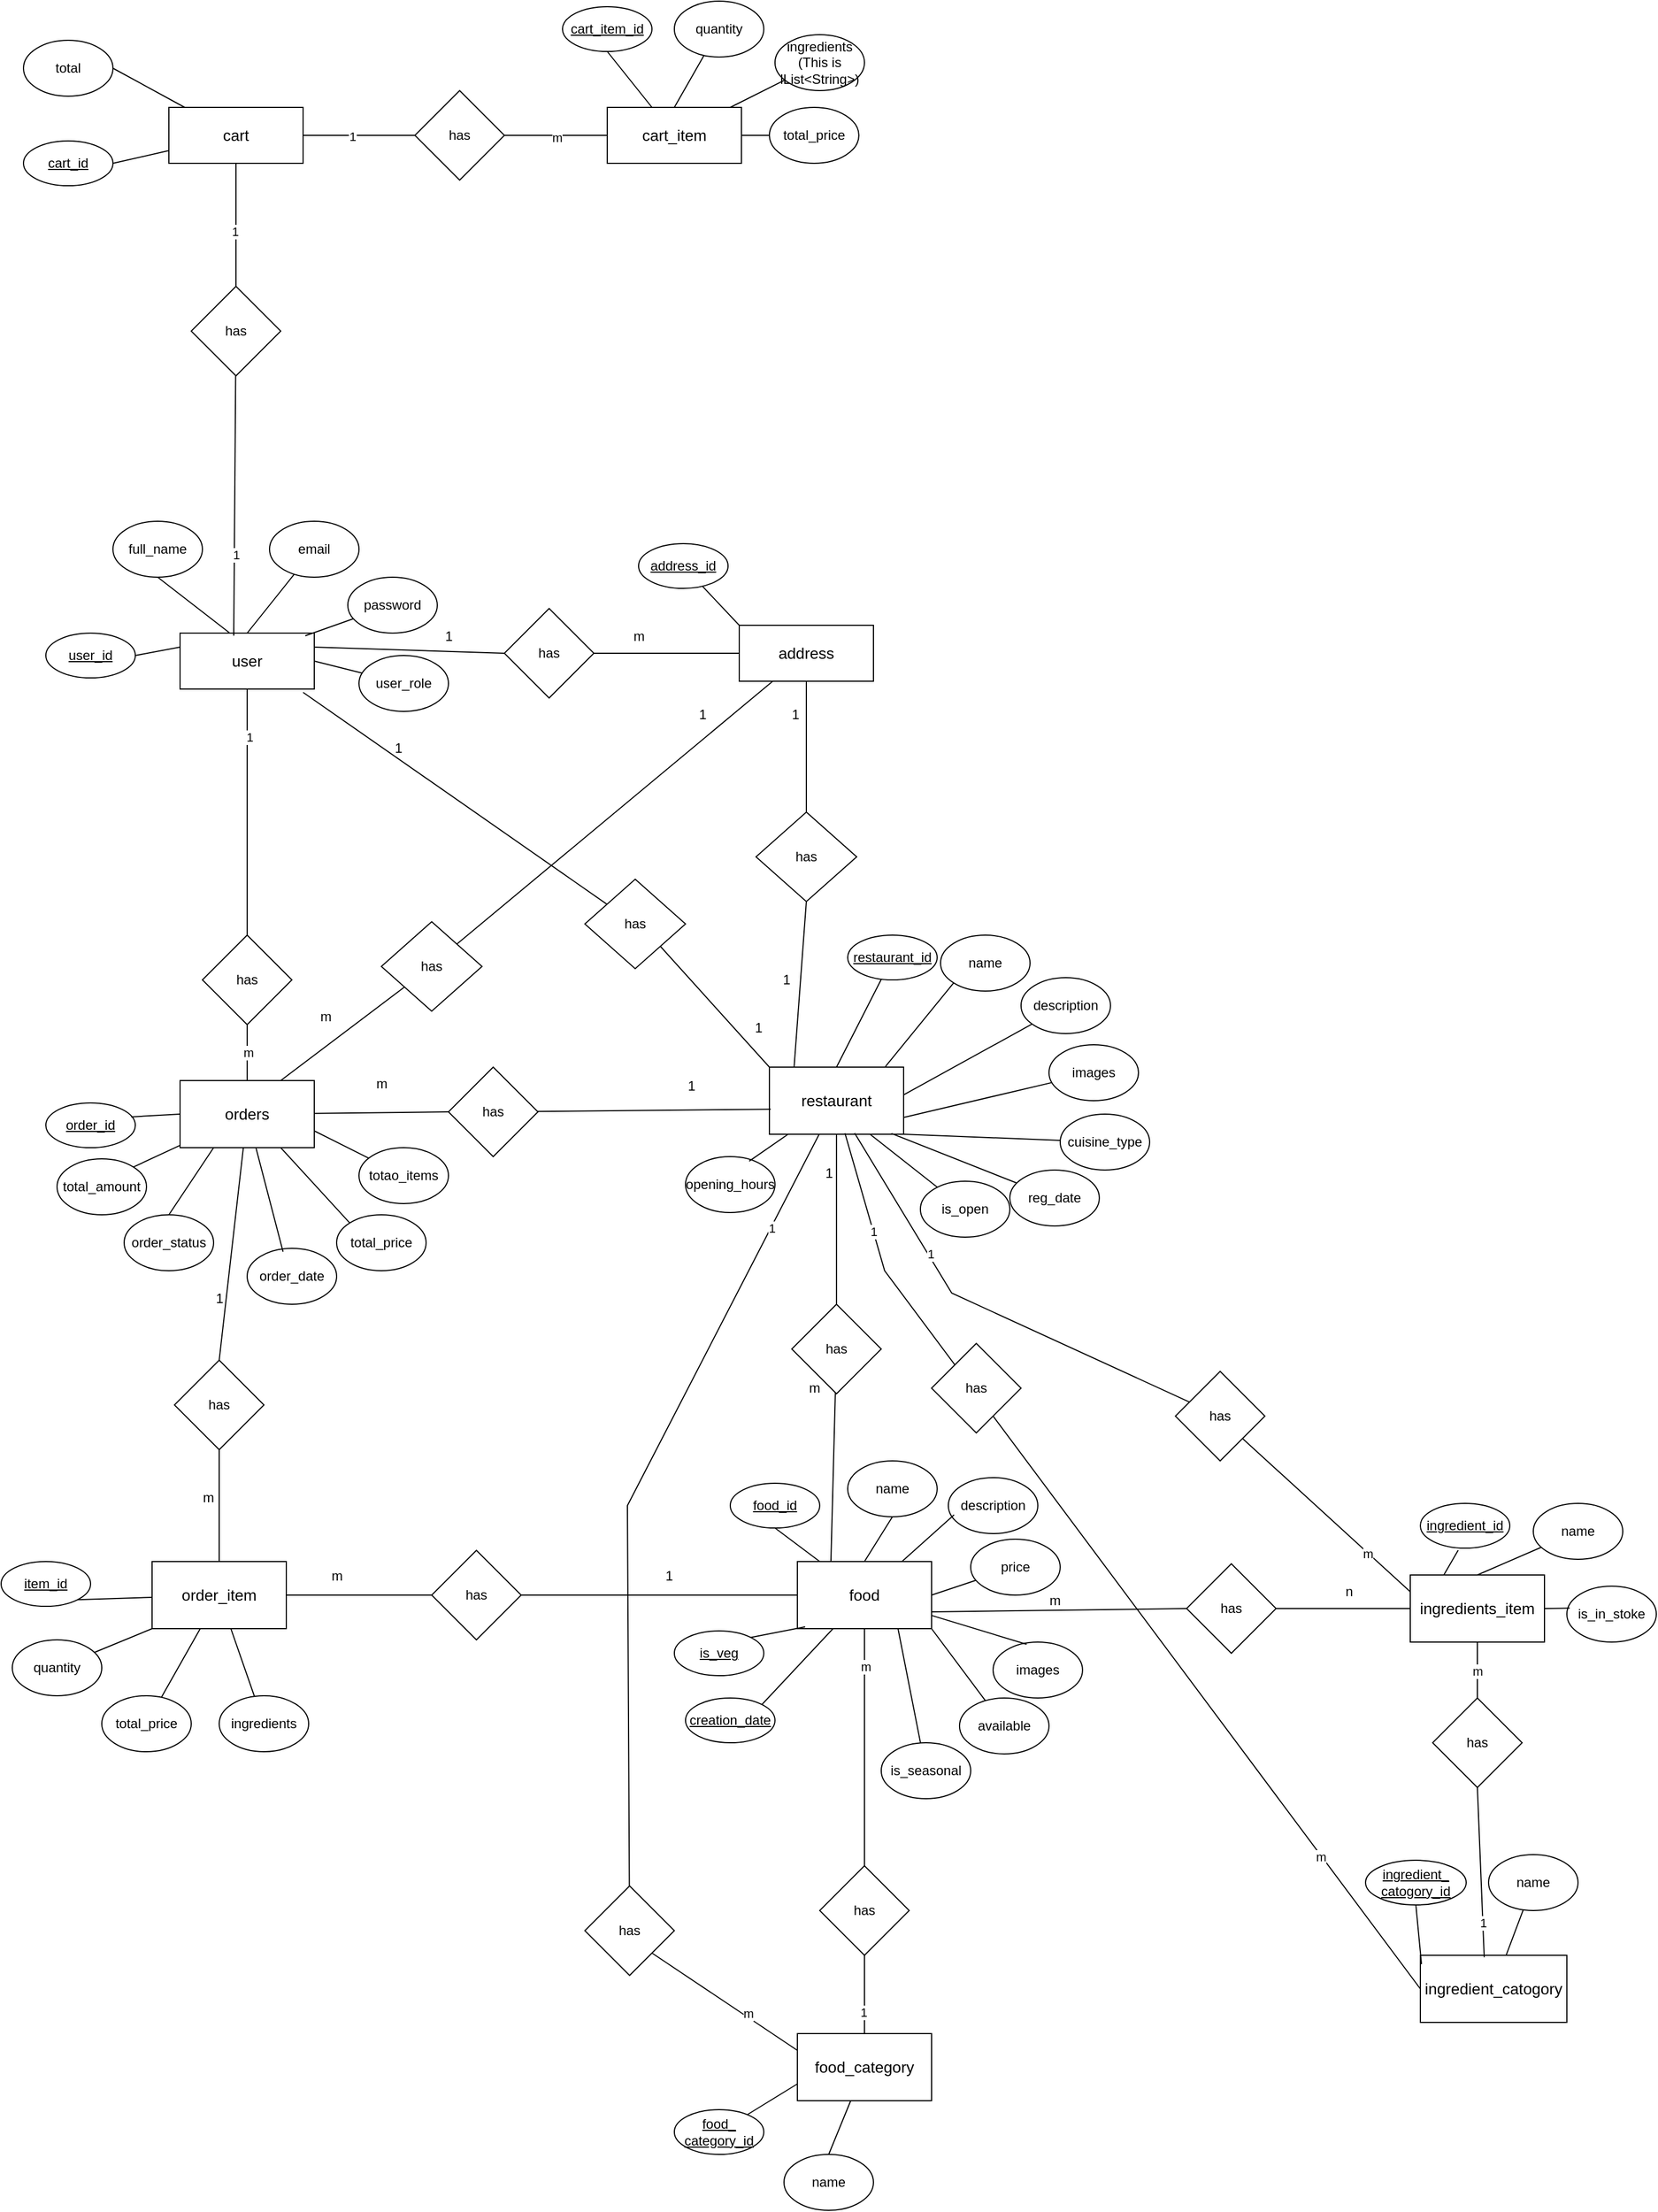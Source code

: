 <mxfile version="24.4.3" type="device">
  <diagram name="Page-1" id="J8ba8wYPYHJzL6NMGy9t">
    <mxGraphModel dx="1985" dy="1903" grid="1" gridSize="10" guides="1" tooltips="1" connect="1" arrows="1" fold="1" page="1" pageScale="1" pageWidth="850" pageHeight="1100" math="0" shadow="0">
      <root>
        <mxCell id="0" />
        <mxCell id="1" parent="0" />
        <mxCell id="eclzZpHX3D_ZlUmgVR5c-1" value="&lt;font style=&quot;font-size: 14px;&quot;&gt;user&lt;/font&gt;" style="rounded=0;whiteSpace=wrap;html=1;" parent="1" vertex="1">
          <mxGeometry x="210" y="150" width="120" height="50" as="geometry" />
        </mxCell>
        <mxCell id="bU3k72d1yjcAS0w8u8sW-1" value="&lt;u&gt;user_id&lt;/u&gt;" style="ellipse;whiteSpace=wrap;html=1;" parent="1" vertex="1">
          <mxGeometry x="90" y="150" width="80" height="40" as="geometry" />
        </mxCell>
        <mxCell id="bU3k72d1yjcAS0w8u8sW-6" value="full_name" style="ellipse;whiteSpace=wrap;html=1;" parent="1" vertex="1">
          <mxGeometry x="150" y="50" width="80" height="50" as="geometry" />
        </mxCell>
        <mxCell id="bU3k72d1yjcAS0w8u8sW-7" value="email" style="ellipse;whiteSpace=wrap;html=1;" parent="1" vertex="1">
          <mxGeometry x="290" y="50" width="80" height="50" as="geometry" />
        </mxCell>
        <mxCell id="bU3k72d1yjcAS0w8u8sW-8" value="password" style="ellipse;whiteSpace=wrap;html=1;" parent="1" vertex="1">
          <mxGeometry x="360" y="100" width="80" height="50" as="geometry" />
        </mxCell>
        <mxCell id="bU3k72d1yjcAS0w8u8sW-9" value="user_role" style="ellipse;whiteSpace=wrap;html=1;" parent="1" vertex="1">
          <mxGeometry x="370" y="170" width="80" height="50" as="geometry" />
        </mxCell>
        <mxCell id="bU3k72d1yjcAS0w8u8sW-12" value="" style="endArrow=none;html=1;rounded=0;exitX=1;exitY=0.5;exitDx=0;exitDy=0;entryX=0;entryY=0.25;entryDx=0;entryDy=0;" parent="1" source="bU3k72d1yjcAS0w8u8sW-1" target="eclzZpHX3D_ZlUmgVR5c-1" edge="1">
          <mxGeometry width="50" height="50" relative="1" as="geometry">
            <mxPoint x="480" y="80" as="sourcePoint" />
            <mxPoint x="530" y="30" as="targetPoint" />
          </mxGeometry>
        </mxCell>
        <mxCell id="bU3k72d1yjcAS0w8u8sW-13" value="" style="endArrow=none;html=1;rounded=0;exitX=0.5;exitY=1;exitDx=0;exitDy=0;entryX=0.367;entryY=-0.007;entryDx=0;entryDy=0;entryPerimeter=0;" parent="1" source="bU3k72d1yjcAS0w8u8sW-6" target="eclzZpHX3D_ZlUmgVR5c-1" edge="1">
          <mxGeometry width="50" height="50" relative="1" as="geometry">
            <mxPoint x="150" y="105" as="sourcePoint" />
            <mxPoint x="220" y="175" as="targetPoint" />
          </mxGeometry>
        </mxCell>
        <mxCell id="bU3k72d1yjcAS0w8u8sW-14" value="" style="endArrow=none;html=1;rounded=0;entryX=0.5;entryY=0;entryDx=0;entryDy=0;" parent="1" source="bU3k72d1yjcAS0w8u8sW-7" target="eclzZpHX3D_ZlUmgVR5c-1" edge="1">
          <mxGeometry width="50" height="50" relative="1" as="geometry">
            <mxPoint x="250" y="110" as="sourcePoint" />
            <mxPoint x="264" y="160" as="targetPoint" />
          </mxGeometry>
        </mxCell>
        <mxCell id="bU3k72d1yjcAS0w8u8sW-15" value="" style="endArrow=none;html=1;rounded=0;entryX=0.933;entryY=0.047;entryDx=0;entryDy=0;entryPerimeter=0;" parent="1" source="bU3k72d1yjcAS0w8u8sW-8" target="eclzZpHX3D_ZlUmgVR5c-1" edge="1">
          <mxGeometry width="50" height="50" relative="1" as="geometry">
            <mxPoint x="322" y="107" as="sourcePoint" />
            <mxPoint x="280" y="160" as="targetPoint" />
          </mxGeometry>
        </mxCell>
        <mxCell id="bU3k72d1yjcAS0w8u8sW-16" value="" style="endArrow=none;html=1;rounded=0;entryX=1;entryY=0.5;entryDx=0;entryDy=0;" parent="1" source="bU3k72d1yjcAS0w8u8sW-9" target="eclzZpHX3D_ZlUmgVR5c-1" edge="1">
          <mxGeometry width="50" height="50" relative="1" as="geometry">
            <mxPoint x="375" y="147" as="sourcePoint" />
            <mxPoint x="332" y="163" as="targetPoint" />
          </mxGeometry>
        </mxCell>
        <mxCell id="bU3k72d1yjcAS0w8u8sW-17" value="has" style="rhombus;whiteSpace=wrap;html=1;" parent="1" vertex="1">
          <mxGeometry x="230" y="420" width="80" height="80" as="geometry" />
        </mxCell>
        <mxCell id="bU3k72d1yjcAS0w8u8sW-18" value="&lt;span style=&quot;font-size: 14px;&quot;&gt;orders&lt;/span&gt;" style="rounded=0;whiteSpace=wrap;html=1;" parent="1" vertex="1">
          <mxGeometry x="210" y="550" width="120" height="60" as="geometry" />
        </mxCell>
        <mxCell id="bU3k72d1yjcAS0w8u8sW-20" value="" style="endArrow=none;html=1;rounded=0;entryX=0.5;entryY=1;entryDx=0;entryDy=0;exitX=0.5;exitY=0;exitDx=0;exitDy=0;" parent="1" source="bU3k72d1yjcAS0w8u8sW-17" target="eclzZpHX3D_ZlUmgVR5c-1" edge="1">
          <mxGeometry width="50" height="50" relative="1" as="geometry">
            <mxPoint x="403" y="196" as="sourcePoint" />
            <mxPoint x="360" y="185" as="targetPoint" />
          </mxGeometry>
        </mxCell>
        <mxCell id="qDY_l-8YsKE6hI5HPrRT-1" value="1" style="edgeLabel;html=1;align=center;verticalAlign=middle;resizable=0;points=[];" parent="bU3k72d1yjcAS0w8u8sW-20" vertex="1" connectable="0">
          <mxGeometry x="0.614" y="-2" relative="1" as="geometry">
            <mxPoint as="offset" />
          </mxGeometry>
        </mxCell>
        <mxCell id="bU3k72d1yjcAS0w8u8sW-21" value="" style="endArrow=none;html=1;rounded=0;entryX=0.5;entryY=0;entryDx=0;entryDy=0;" parent="1" target="bU3k72d1yjcAS0w8u8sW-18" edge="1">
          <mxGeometry width="50" height="50" relative="1" as="geometry">
            <mxPoint x="270" y="500" as="sourcePoint" />
            <mxPoint x="280" y="370" as="targetPoint" />
          </mxGeometry>
        </mxCell>
        <mxCell id="qDY_l-8YsKE6hI5HPrRT-2" value="m" style="edgeLabel;html=1;align=center;verticalAlign=middle;resizable=0;points=[];" parent="bU3k72d1yjcAS0w8u8sW-21" vertex="1" connectable="0">
          <mxGeometry x="-0.022" y="1" relative="1" as="geometry">
            <mxPoint as="offset" />
          </mxGeometry>
        </mxCell>
        <mxCell id="bU3k72d1yjcAS0w8u8sW-24" value="&lt;u&gt;order_id&lt;/u&gt;" style="ellipse;whiteSpace=wrap;html=1;" parent="1" vertex="1">
          <mxGeometry x="90" y="570" width="80" height="40" as="geometry" />
        </mxCell>
        <mxCell id="bU3k72d1yjcAS0w8u8sW-25" value="total_amount" style="ellipse;whiteSpace=wrap;html=1;" parent="1" vertex="1">
          <mxGeometry x="100" y="620" width="80" height="50" as="geometry" />
        </mxCell>
        <mxCell id="bU3k72d1yjcAS0w8u8sW-26" value="order_status" style="ellipse;whiteSpace=wrap;html=1;" parent="1" vertex="1">
          <mxGeometry x="160" y="670" width="80" height="50" as="geometry" />
        </mxCell>
        <mxCell id="bU3k72d1yjcAS0w8u8sW-27" value="order_date" style="ellipse;whiteSpace=wrap;html=1;" parent="1" vertex="1">
          <mxGeometry x="270" y="700" width="80" height="50" as="geometry" />
        </mxCell>
        <mxCell id="bU3k72d1yjcAS0w8u8sW-28" value="totao_items" style="ellipse;whiteSpace=wrap;html=1;" parent="1" vertex="1">
          <mxGeometry x="370" y="610" width="80" height="50" as="geometry" />
        </mxCell>
        <mxCell id="bU3k72d1yjcAS0w8u8sW-29" value="total_price" style="ellipse;whiteSpace=wrap;html=1;" parent="1" vertex="1">
          <mxGeometry x="350" y="670" width="80" height="50" as="geometry" />
        </mxCell>
        <mxCell id="bU3k72d1yjcAS0w8u8sW-30" value="" style="endArrow=none;html=1;rounded=0;exitX=0.954;exitY=0.311;exitDx=0;exitDy=0;entryX=0;entryY=0.5;entryDx=0;entryDy=0;exitPerimeter=0;" parent="1" source="bU3k72d1yjcAS0w8u8sW-24" target="bU3k72d1yjcAS0w8u8sW-18" edge="1">
          <mxGeometry width="50" height="50" relative="1" as="geometry">
            <mxPoint x="150" y="265" as="sourcePoint" />
            <mxPoint x="220" y="333" as="targetPoint" />
          </mxGeometry>
        </mxCell>
        <mxCell id="bU3k72d1yjcAS0w8u8sW-31" value="" style="endArrow=none;html=1;rounded=0;exitX=1;exitY=0;exitDx=0;exitDy=0;" parent="1" source="bU3k72d1yjcAS0w8u8sW-25" target="bU3k72d1yjcAS0w8u8sW-18" edge="1">
          <mxGeometry width="50" height="50" relative="1" as="geometry">
            <mxPoint x="176" y="592" as="sourcePoint" />
            <mxPoint x="220" y="590" as="targetPoint" />
          </mxGeometry>
        </mxCell>
        <mxCell id="bU3k72d1yjcAS0w8u8sW-32" value="" style="endArrow=none;html=1;rounded=0;exitX=0.5;exitY=0;exitDx=0;exitDy=0;entryX=0.25;entryY=1;entryDx=0;entryDy=0;" parent="1" source="bU3k72d1yjcAS0w8u8sW-26" target="bU3k72d1yjcAS0w8u8sW-18" edge="1">
          <mxGeometry width="50" height="50" relative="1" as="geometry">
            <mxPoint x="179" y="638" as="sourcePoint" />
            <mxPoint x="220" y="618" as="targetPoint" />
          </mxGeometry>
        </mxCell>
        <mxCell id="bU3k72d1yjcAS0w8u8sW-33" value="" style="endArrow=none;html=1;rounded=0;exitX=0.401;exitY=0.06;exitDx=0;exitDy=0;exitPerimeter=0;" parent="1" source="bU3k72d1yjcAS0w8u8sW-27" target="bU3k72d1yjcAS0w8u8sW-18" edge="1">
          <mxGeometry width="50" height="50" relative="1" as="geometry">
            <mxPoint x="210" y="680" as="sourcePoint" />
            <mxPoint x="250" y="620" as="targetPoint" />
          </mxGeometry>
        </mxCell>
        <mxCell id="bU3k72d1yjcAS0w8u8sW-34" value="" style="endArrow=none;html=1;rounded=0;exitX=0;exitY=0;exitDx=0;exitDy=0;entryX=0.75;entryY=1;entryDx=0;entryDy=0;" parent="1" source="bU3k72d1yjcAS0w8u8sW-29" target="bU3k72d1yjcAS0w8u8sW-18" edge="1">
          <mxGeometry width="50" height="50" relative="1" as="geometry">
            <mxPoint x="282" y="708" as="sourcePoint" />
            <mxPoint x="281" y="620" as="targetPoint" />
          </mxGeometry>
        </mxCell>
        <mxCell id="bU3k72d1yjcAS0w8u8sW-35" value="" style="endArrow=none;html=1;rounded=0;entryX=1;entryY=0.75;entryDx=0;entryDy=0;" parent="1" source="bU3k72d1yjcAS0w8u8sW-28" target="bU3k72d1yjcAS0w8u8sW-18" edge="1">
          <mxGeometry width="50" height="50" relative="1" as="geometry">
            <mxPoint x="351" y="713" as="sourcePoint" />
            <mxPoint x="310" y="620" as="targetPoint" />
          </mxGeometry>
        </mxCell>
        <mxCell id="bU3k72d1yjcAS0w8u8sW-36" value="&lt;span style=&quot;font-size: 14px;&quot;&gt;address&lt;/span&gt;" style="rounded=0;whiteSpace=wrap;html=1;" parent="1" vertex="1">
          <mxGeometry x="710" y="143" width="120" height="50" as="geometry" />
        </mxCell>
        <mxCell id="bU3k72d1yjcAS0w8u8sW-37" value="&lt;u&gt;address_id&lt;/u&gt;" style="ellipse;whiteSpace=wrap;html=1;" parent="1" vertex="1">
          <mxGeometry x="620" y="70" width="80" height="40" as="geometry" />
        </mxCell>
        <mxCell id="bU3k72d1yjcAS0w8u8sW-38" value="has" style="rhombus;whiteSpace=wrap;html=1;" parent="1" vertex="1">
          <mxGeometry x="500" y="128" width="80" height="80" as="geometry" />
        </mxCell>
        <mxCell id="bU3k72d1yjcAS0w8u8sW-39" value="" style="endArrow=none;html=1;rounded=0;entryX=1;entryY=0.25;entryDx=0;entryDy=0;exitX=0;exitY=0.5;exitDx=0;exitDy=0;" parent="1" source="bU3k72d1yjcAS0w8u8sW-38" target="eclzZpHX3D_ZlUmgVR5c-1" edge="1">
          <mxGeometry width="50" height="50" relative="1" as="geometry">
            <mxPoint x="403" y="196" as="sourcePoint" />
            <mxPoint x="360" y="185" as="targetPoint" />
          </mxGeometry>
        </mxCell>
        <mxCell id="bU3k72d1yjcAS0w8u8sW-40" value="" style="endArrow=none;html=1;rounded=0;entryX=0;entryY=0.5;entryDx=0;entryDy=0;exitX=1;exitY=0.5;exitDx=0;exitDy=0;" parent="1" source="bU3k72d1yjcAS0w8u8sW-38" target="bU3k72d1yjcAS0w8u8sW-36" edge="1">
          <mxGeometry width="50" height="50" relative="1" as="geometry">
            <mxPoint x="510" y="178" as="sourcePoint" />
            <mxPoint x="360" y="173" as="targetPoint" />
          </mxGeometry>
        </mxCell>
        <mxCell id="bU3k72d1yjcAS0w8u8sW-41" value="1" style="text;html=1;align=center;verticalAlign=middle;resizable=0;points=[];autosize=1;strokeColor=none;fillColor=none;" parent="1" vertex="1">
          <mxGeometry x="435" y="138" width="30" height="30" as="geometry" />
        </mxCell>
        <mxCell id="bU3k72d1yjcAS0w8u8sW-42" value="m" style="text;html=1;align=center;verticalAlign=middle;resizable=0;points=[];autosize=1;strokeColor=none;fillColor=none;" parent="1" vertex="1">
          <mxGeometry x="605" y="138" width="30" height="30" as="geometry" />
        </mxCell>
        <mxCell id="bU3k72d1yjcAS0w8u8sW-43" value="&lt;span style=&quot;font-size: 14px;&quot;&gt;restaurant&lt;/span&gt;" style="rounded=0;whiteSpace=wrap;html=1;" parent="1" vertex="1">
          <mxGeometry x="736.96" y="538" width="120" height="60" as="geometry" />
        </mxCell>
        <mxCell id="bU3k72d1yjcAS0w8u8sW-44" value="has" style="rhombus;whiteSpace=wrap;html=1;" parent="1" vertex="1">
          <mxGeometry x="450" y="538" width="80" height="80" as="geometry" />
        </mxCell>
        <mxCell id="bU3k72d1yjcAS0w8u8sW-45" value="" style="endArrow=none;html=1;rounded=0;exitX=0.01;exitY=0.627;exitDx=0;exitDy=0;exitPerimeter=0;" parent="1" source="bU3k72d1yjcAS0w8u8sW-43" target="bU3k72d1yjcAS0w8u8sW-44" edge="1">
          <mxGeometry width="50" height="50" relative="1" as="geometry">
            <mxPoint x="409" y="494" as="sourcePoint" />
            <mxPoint x="360" y="445" as="targetPoint" />
          </mxGeometry>
        </mxCell>
        <mxCell id="bU3k72d1yjcAS0w8u8sW-46" value="" style="endArrow=none;html=1;rounded=0;exitX=0;exitY=0.5;exitDx=0;exitDy=0;" parent="1" source="bU3k72d1yjcAS0w8u8sW-44" target="bU3k72d1yjcAS0w8u8sW-18" edge="1">
          <mxGeometry width="50" height="50" relative="1" as="geometry">
            <mxPoint x="611" y="596" as="sourcePoint" />
            <mxPoint x="537" y="591" as="targetPoint" />
          </mxGeometry>
        </mxCell>
        <mxCell id="bU3k72d1yjcAS0w8u8sW-47" value="1" style="text;html=1;align=center;verticalAlign=middle;resizable=0;points=[];autosize=1;strokeColor=none;fillColor=none;" parent="1" vertex="1">
          <mxGeometry x="775" y="618" width="30" height="30" as="geometry" />
        </mxCell>
        <mxCell id="bU3k72d1yjcAS0w8u8sW-48" value="m" style="text;html=1;align=center;verticalAlign=middle;resizable=0;points=[];autosize=1;strokeColor=none;fillColor=none;" parent="1" vertex="1">
          <mxGeometry x="375" y="538" width="30" height="30" as="geometry" />
        </mxCell>
        <mxCell id="bU3k72d1yjcAS0w8u8sW-49" value="" style="endArrow=none;html=1;rounded=0;entryX=0;entryY=0;entryDx=0;entryDy=0;" parent="1" source="bU3k72d1yjcAS0w8u8sW-37" target="bU3k72d1yjcAS0w8u8sW-36" edge="1">
          <mxGeometry width="50" height="50" relative="1" as="geometry">
            <mxPoint x="342" y="107" as="sourcePoint" />
            <mxPoint x="690" y="140" as="targetPoint" />
          </mxGeometry>
        </mxCell>
        <mxCell id="bU3k72d1yjcAS0w8u8sW-50" value="has" style="rhombus;whiteSpace=wrap;html=1;" parent="1" vertex="1">
          <mxGeometry x="390" y="408" width="90" height="80" as="geometry" />
        </mxCell>
        <mxCell id="bU3k72d1yjcAS0w8u8sW-51" value="" style="endArrow=none;html=1;rounded=0;exitX=1;exitY=0;exitDx=0;exitDy=0;" parent="1" source="bU3k72d1yjcAS0w8u8sW-50" target="bU3k72d1yjcAS0w8u8sW-36" edge="1">
          <mxGeometry width="50" height="50" relative="1" as="geometry">
            <mxPoint x="590" y="178" as="sourcePoint" />
            <mxPoint x="650" y="178" as="targetPoint" />
          </mxGeometry>
        </mxCell>
        <mxCell id="bU3k72d1yjcAS0w8u8sW-52" value="" style="endArrow=none;html=1;rounded=0;exitX=0.75;exitY=0;exitDx=0;exitDy=0;" parent="1" source="bU3k72d1yjcAS0w8u8sW-18" target="bU3k72d1yjcAS0w8u8sW-50" edge="1">
          <mxGeometry width="50" height="50" relative="1" as="geometry">
            <mxPoint x="475" y="490" as="sourcePoint" />
            <mxPoint x="655" y="363" as="targetPoint" />
          </mxGeometry>
        </mxCell>
        <mxCell id="bU3k72d1yjcAS0w8u8sW-53" value="1" style="text;html=1;align=center;verticalAlign=middle;resizable=0;points=[];autosize=1;strokeColor=none;fillColor=none;" parent="1" vertex="1">
          <mxGeometry x="661.96" y="208" width="30" height="30" as="geometry" />
        </mxCell>
        <mxCell id="bU3k72d1yjcAS0w8u8sW-54" value="m" style="text;html=1;align=center;verticalAlign=middle;resizable=0;points=[];autosize=1;strokeColor=none;fillColor=none;" parent="1" vertex="1">
          <mxGeometry x="325" y="478" width="30" height="30" as="geometry" />
        </mxCell>
        <mxCell id="bU3k72d1yjcAS0w8u8sW-55" value="&lt;span style=&quot;font-size: 14px;&quot;&gt;order_item&lt;/span&gt;" style="rounded=0;whiteSpace=wrap;html=1;" parent="1" vertex="1">
          <mxGeometry x="185" y="980" width="120" height="60" as="geometry" />
        </mxCell>
        <mxCell id="bU3k72d1yjcAS0w8u8sW-59" value="1" style="text;html=1;align=center;verticalAlign=middle;resizable=0;points=[];autosize=1;strokeColor=none;fillColor=none;" parent="1" vertex="1">
          <mxGeometry x="230" y="730" width="30" height="30" as="geometry" />
        </mxCell>
        <mxCell id="bU3k72d1yjcAS0w8u8sW-60" value="has" style="rhombus;whiteSpace=wrap;html=1;" parent="1" vertex="1">
          <mxGeometry x="205" y="800" width="80" height="80" as="geometry" />
        </mxCell>
        <mxCell id="bU3k72d1yjcAS0w8u8sW-61" value="" style="endArrow=none;html=1;rounded=0;exitX=0.5;exitY=0;exitDx=0;exitDy=0;" parent="1" source="bU3k72d1yjcAS0w8u8sW-60" target="bU3k72d1yjcAS0w8u8sW-18" edge="1">
          <mxGeometry width="50" height="50" relative="1" as="geometry">
            <mxPoint x="312" y="713" as="sourcePoint" />
            <mxPoint x="288" y="620" as="targetPoint" />
          </mxGeometry>
        </mxCell>
        <mxCell id="bU3k72d1yjcAS0w8u8sW-64" value="m" style="text;html=1;align=center;verticalAlign=middle;resizable=0;points=[];autosize=1;strokeColor=none;fillColor=none;" parent="1" vertex="1">
          <mxGeometry x="220" y="908" width="30" height="30" as="geometry" />
        </mxCell>
        <mxCell id="bU3k72d1yjcAS0w8u8sW-65" value="&lt;u&gt;item_id&lt;/u&gt;" style="ellipse;whiteSpace=wrap;html=1;" parent="1" vertex="1">
          <mxGeometry x="50" y="980" width="80" height="40" as="geometry" />
        </mxCell>
        <mxCell id="bU3k72d1yjcAS0w8u8sW-66" value="" style="endArrow=none;html=1;rounded=0;entryX=0.5;entryY=0;entryDx=0;entryDy=0;" parent="1" source="bU3k72d1yjcAS0w8u8sW-60" target="bU3k72d1yjcAS0w8u8sW-55" edge="1">
          <mxGeometry width="50" height="50" relative="1" as="geometry">
            <mxPoint x="255" y="810" as="sourcePoint" />
            <mxPoint x="277" y="620" as="targetPoint" />
          </mxGeometry>
        </mxCell>
        <mxCell id="bU3k72d1yjcAS0w8u8sW-67" value="&lt;span style=&quot;font-size: 14px;&quot;&gt;food&lt;/span&gt;" style="rounded=0;whiteSpace=wrap;html=1;" parent="1" vertex="1">
          <mxGeometry x="761.96" y="980" width="120" height="60" as="geometry" />
        </mxCell>
        <mxCell id="bU3k72d1yjcAS0w8u8sW-68" value="has" style="rhombus;whiteSpace=wrap;html=1;" parent="1" vertex="1">
          <mxGeometry x="435" y="970" width="80" height="80" as="geometry" />
        </mxCell>
        <mxCell id="bU3k72d1yjcAS0w8u8sW-69" value="" style="endArrow=none;html=1;rounded=0;exitX=0;exitY=0.5;exitDx=0;exitDy=0;" parent="1" source="bU3k72d1yjcAS0w8u8sW-68" target="bU3k72d1yjcAS0w8u8sW-55" edge="1">
          <mxGeometry width="50" height="50" relative="1" as="geometry">
            <mxPoint x="255" y="890" as="sourcePoint" />
            <mxPoint x="255" y="990" as="targetPoint" />
          </mxGeometry>
        </mxCell>
        <mxCell id="bU3k72d1yjcAS0w8u8sW-70" value="" style="endArrow=none;html=1;rounded=0;entryX=1;entryY=0.5;entryDx=0;entryDy=0;" parent="1" source="bU3k72d1yjcAS0w8u8sW-67" target="bU3k72d1yjcAS0w8u8sW-68" edge="1">
          <mxGeometry width="50" height="50" relative="1" as="geometry">
            <mxPoint x="591.96" y="1182" as="sourcePoint" />
            <mxPoint x="570" y="1220" as="targetPoint" />
          </mxGeometry>
        </mxCell>
        <mxCell id="bU3k72d1yjcAS0w8u8sW-71" value="m" style="text;html=1;align=center;verticalAlign=middle;resizable=0;points=[];autosize=1;strokeColor=none;fillColor=none;" parent="1" vertex="1">
          <mxGeometry x="335" y="978" width="30" height="30" as="geometry" />
        </mxCell>
        <mxCell id="bU3k72d1yjcAS0w8u8sW-72" value="1" style="text;html=1;align=center;verticalAlign=middle;resizable=0;points=[];autosize=1;strokeColor=none;fillColor=none;" parent="1" vertex="1">
          <mxGeometry x="631.96" y="978" width="30" height="30" as="geometry" />
        </mxCell>
        <mxCell id="bU3k72d1yjcAS0w8u8sW-73" value="quantity" style="ellipse;whiteSpace=wrap;html=1;" parent="1" vertex="1">
          <mxGeometry x="60" y="1050" width="80" height="50" as="geometry" />
        </mxCell>
        <mxCell id="bU3k72d1yjcAS0w8u8sW-75" value="total_price" style="ellipse;whiteSpace=wrap;html=1;" parent="1" vertex="1">
          <mxGeometry x="140" y="1100" width="80" height="50" as="geometry" />
        </mxCell>
        <mxCell id="bU3k72d1yjcAS0w8u8sW-76" value="ingredients" style="ellipse;whiteSpace=wrap;html=1;" parent="1" vertex="1">
          <mxGeometry x="245" y="1100" width="80" height="50" as="geometry" />
        </mxCell>
        <mxCell id="bU3k72d1yjcAS0w8u8sW-77" value="" style="endArrow=none;html=1;rounded=0;entryX=1;entryY=1;entryDx=0;entryDy=0;" parent="1" source="bU3k72d1yjcAS0w8u8sW-55" target="bU3k72d1yjcAS0w8u8sW-65" edge="1">
          <mxGeometry width="50" height="50" relative="1" as="geometry">
            <mxPoint x="255" y="890" as="sourcePoint" />
            <mxPoint x="255" y="990" as="targetPoint" />
          </mxGeometry>
        </mxCell>
        <mxCell id="bU3k72d1yjcAS0w8u8sW-78" value="" style="endArrow=none;html=1;rounded=0;exitX=0;exitY=1;exitDx=0;exitDy=0;" parent="1" source="bU3k72d1yjcAS0w8u8sW-55" target="bU3k72d1yjcAS0w8u8sW-73" edge="1">
          <mxGeometry width="50" height="50" relative="1" as="geometry">
            <mxPoint x="195" y="1022" as="sourcePoint" />
            <mxPoint x="128" y="1024" as="targetPoint" />
          </mxGeometry>
        </mxCell>
        <mxCell id="bU3k72d1yjcAS0w8u8sW-79" value="" style="endArrow=none;html=1;rounded=0;" parent="1" source="bU3k72d1yjcAS0w8u8sW-55" target="bU3k72d1yjcAS0w8u8sW-75" edge="1">
          <mxGeometry width="50" height="50" relative="1" as="geometry">
            <mxPoint x="220" y="970" as="sourcePoint" />
            <mxPoint x="143" y="1071" as="targetPoint" />
          </mxGeometry>
        </mxCell>
        <mxCell id="bU3k72d1yjcAS0w8u8sW-80" value="" style="endArrow=none;html=1;rounded=0;" parent="1" source="bU3k72d1yjcAS0w8u8sW-55" target="bU3k72d1yjcAS0w8u8sW-76" edge="1">
          <mxGeometry width="50" height="50" relative="1" as="geometry">
            <mxPoint x="238" y="1050" as="sourcePoint" />
            <mxPoint x="203" y="1111" as="targetPoint" />
          </mxGeometry>
        </mxCell>
        <mxCell id="bU3k72d1yjcAS0w8u8sW-81" value="&lt;u&gt;food_id&lt;/u&gt;" style="ellipse;whiteSpace=wrap;html=1;" parent="1" vertex="1">
          <mxGeometry x="701.96" y="910" width="80" height="40" as="geometry" />
        </mxCell>
        <mxCell id="bU3k72d1yjcAS0w8u8sW-82" value="name" style="ellipse;whiteSpace=wrap;html=1;" parent="1" vertex="1">
          <mxGeometry x="806.96" y="890" width="80" height="50" as="geometry" />
        </mxCell>
        <mxCell id="bU3k72d1yjcAS0w8u8sW-83" value="description" style="ellipse;whiteSpace=wrap;html=1;" parent="1" vertex="1">
          <mxGeometry x="896.96" y="905" width="80" height="50" as="geometry" />
        </mxCell>
        <mxCell id="bU3k72d1yjcAS0w8u8sW-84" value="price" style="ellipse;whiteSpace=wrap;html=1;" parent="1" vertex="1">
          <mxGeometry x="916.96" y="960" width="80" height="50" as="geometry" />
        </mxCell>
        <mxCell id="bU3k72d1yjcAS0w8u8sW-85" value="&lt;span style=&quot;font-size: 14px;&quot;&gt;food_category&lt;/span&gt;" style="rounded=0;whiteSpace=wrap;html=1;" parent="1" vertex="1">
          <mxGeometry x="761.96" y="1402" width="120" height="60" as="geometry" />
        </mxCell>
        <mxCell id="bU3k72d1yjcAS0w8u8sW-86" value="has" style="rhombus;whiteSpace=wrap;html=1;" parent="1" vertex="1">
          <mxGeometry x="781.96" y="1252" width="80" height="80" as="geometry" />
        </mxCell>
        <mxCell id="bU3k72d1yjcAS0w8u8sW-87" value="" style="endArrow=none;html=1;rounded=0;exitX=0.5;exitY=1;exitDx=0;exitDy=0;" parent="1" source="bU3k72d1yjcAS0w8u8sW-67" target="bU3k72d1yjcAS0w8u8sW-86" edge="1">
          <mxGeometry width="50" height="50" relative="1" as="geometry">
            <mxPoint x="771.96" y="1021" as="sourcePoint" />
            <mxPoint x="671.96" y="1022" as="targetPoint" />
          </mxGeometry>
        </mxCell>
        <mxCell id="bU3k72d1yjcAS0w8u8sW-179" value="m" style="edgeLabel;html=1;align=center;verticalAlign=middle;resizable=0;points=[];" parent="bU3k72d1yjcAS0w8u8sW-87" vertex="1" connectable="0">
          <mxGeometry x="-0.678" y="1" relative="1" as="geometry">
            <mxPoint as="offset" />
          </mxGeometry>
        </mxCell>
        <mxCell id="bU3k72d1yjcAS0w8u8sW-88" value="" style="endArrow=none;html=1;rounded=0;exitX=0.5;exitY=0;exitDx=0;exitDy=0;entryX=0.5;entryY=1;entryDx=0;entryDy=0;" parent="1" source="bU3k72d1yjcAS0w8u8sW-85" target="bU3k72d1yjcAS0w8u8sW-86" edge="1">
          <mxGeometry width="50" height="50" relative="1" as="geometry">
            <mxPoint x="826.96" y="1200" as="sourcePoint" />
            <mxPoint x="829.96" y="1264" as="targetPoint" />
          </mxGeometry>
        </mxCell>
        <mxCell id="bU3k72d1yjcAS0w8u8sW-178" value="1" style="edgeLabel;html=1;align=center;verticalAlign=middle;resizable=0;points=[];" parent="bU3k72d1yjcAS0w8u8sW-88" vertex="1" connectable="0">
          <mxGeometry x="-0.453" y="1" relative="1" as="geometry">
            <mxPoint as="offset" />
          </mxGeometry>
        </mxCell>
        <mxCell id="bU3k72d1yjcAS0w8u8sW-92" value="" style="endArrow=none;html=1;rounded=0;exitX=0.5;exitY=1;exitDx=0;exitDy=0;" parent="1" source="bU3k72d1yjcAS0w8u8sW-81" target="bU3k72d1yjcAS0w8u8sW-67" edge="1">
          <mxGeometry width="50" height="50" relative="1" as="geometry">
            <mxPoint x="411.96" y="1052" as="sourcePoint" />
            <mxPoint x="432.96" y="1113" as="targetPoint" />
          </mxGeometry>
        </mxCell>
        <mxCell id="bU3k72d1yjcAS0w8u8sW-93" value="" style="endArrow=none;html=1;rounded=0;exitX=0.5;exitY=1;exitDx=0;exitDy=0;entryX=0.5;entryY=0;entryDx=0;entryDy=0;" parent="1" source="bU3k72d1yjcAS0w8u8sW-82" target="bU3k72d1yjcAS0w8u8sW-67" edge="1">
          <mxGeometry width="50" height="50" relative="1" as="geometry">
            <mxPoint x="751.96" y="960" as="sourcePoint" />
            <mxPoint x="791.96" y="990" as="targetPoint" />
          </mxGeometry>
        </mxCell>
        <mxCell id="bU3k72d1yjcAS0w8u8sW-94" value="" style="endArrow=none;html=1;rounded=0;exitX=0.064;exitY=0.666;exitDx=0;exitDy=0;exitPerimeter=0;" parent="1" source="bU3k72d1yjcAS0w8u8sW-83" target="bU3k72d1yjcAS0w8u8sW-67" edge="1">
          <mxGeometry width="50" height="50" relative="1" as="geometry">
            <mxPoint x="856.96" y="950" as="sourcePoint" />
            <mxPoint x="831.96" y="990" as="targetPoint" />
          </mxGeometry>
        </mxCell>
        <mxCell id="bU3k72d1yjcAS0w8u8sW-95" value="" style="endArrow=none;html=1;rounded=0;entryX=1;entryY=0.5;entryDx=0;entryDy=0;" parent="1" source="bU3k72d1yjcAS0w8u8sW-84" target="bU3k72d1yjcAS0w8u8sW-67" edge="1">
          <mxGeometry width="50" height="50" relative="1" as="geometry">
            <mxPoint x="921.96" y="965" as="sourcePoint" />
            <mxPoint x="880.96" y="990" as="targetPoint" />
          </mxGeometry>
        </mxCell>
        <mxCell id="bU3k72d1yjcAS0w8u8sW-96" value="&lt;u&gt;food_&lt;/u&gt;&lt;div&gt;&lt;u&gt;category_id&lt;/u&gt;&lt;/div&gt;" style="ellipse;whiteSpace=wrap;html=1;" parent="1" vertex="1">
          <mxGeometry x="651.96" y="1470" width="80" height="40" as="geometry" />
        </mxCell>
        <mxCell id="bU3k72d1yjcAS0w8u8sW-97" value="images" style="ellipse;whiteSpace=wrap;html=1;" parent="1" vertex="1">
          <mxGeometry x="936.96" y="1052" width="80" height="50" as="geometry" />
        </mxCell>
        <mxCell id="bU3k72d1yjcAS0w8u8sW-98" value="" style="endArrow=none;html=1;rounded=0;exitX=0.375;exitY=0.04;exitDx=0;exitDy=0;exitPerimeter=0;" parent="1" source="bU3k72d1yjcAS0w8u8sW-97" target="bU3k72d1yjcAS0w8u8sW-67" edge="1">
          <mxGeometry width="50" height="50" relative="1" as="geometry">
            <mxPoint x="926.96" y="1021" as="sourcePoint" />
            <mxPoint x="891.96" y="1020" as="targetPoint" />
          </mxGeometry>
        </mxCell>
        <mxCell id="bU3k72d1yjcAS0w8u8sW-99" value="available" style="ellipse;whiteSpace=wrap;html=1;" parent="1" vertex="1">
          <mxGeometry x="906.96" y="1102" width="80" height="50" as="geometry" />
        </mxCell>
        <mxCell id="bU3k72d1yjcAS0w8u8sW-100" value="" style="endArrow=none;html=1;rounded=0;entryX=1;entryY=1;entryDx=0;entryDy=0;" parent="1" source="bU3k72d1yjcAS0w8u8sW-99" target="bU3k72d1yjcAS0w8u8sW-67" edge="1">
          <mxGeometry width="50" height="50" relative="1" as="geometry">
            <mxPoint x="936.96" y="1092" as="sourcePoint" />
            <mxPoint x="875.96" y="1050" as="targetPoint" />
          </mxGeometry>
        </mxCell>
        <mxCell id="bU3k72d1yjcAS0w8u8sW-101" value="has" style="rhombus;whiteSpace=wrap;html=1;" parent="1" vertex="1">
          <mxGeometry x="756.96" y="750" width="80" height="80" as="geometry" />
        </mxCell>
        <mxCell id="bU3k72d1yjcAS0w8u8sW-102" value="" style="endArrow=none;html=1;rounded=0;entryX=0.5;entryY=0;entryDx=0;entryDy=0;" parent="1" source="bU3k72d1yjcAS0w8u8sW-43" target="bU3k72d1yjcAS0w8u8sW-101" edge="1">
          <mxGeometry width="50" height="50" relative="1" as="geometry">
            <mxPoint x="631" y="426" as="sourcePoint" />
            <mxPoint x="559" y="427" as="targetPoint" />
          </mxGeometry>
        </mxCell>
        <mxCell id="bU3k72d1yjcAS0w8u8sW-103" value="" style="endArrow=none;html=1;rounded=0;exitX=0.25;exitY=0;exitDx=0;exitDy=0;" parent="1" source="bU3k72d1yjcAS0w8u8sW-67" target="bU3k72d1yjcAS0w8u8sW-101" edge="1">
          <mxGeometry width="50" height="50" relative="1" as="geometry">
            <mxPoint x="670" y="820" as="sourcePoint" />
            <mxPoint x="690" y="560" as="targetPoint" />
          </mxGeometry>
        </mxCell>
        <mxCell id="bU3k72d1yjcAS0w8u8sW-104" value="1" style="text;html=1;align=center;verticalAlign=middle;resizable=0;points=[];autosize=1;strokeColor=none;fillColor=none;" parent="1" vertex="1">
          <mxGeometry x="651.96" y="540" width="30" height="30" as="geometry" />
        </mxCell>
        <mxCell id="bU3k72d1yjcAS0w8u8sW-105" value="m" style="text;html=1;align=center;verticalAlign=middle;resizable=0;points=[];autosize=1;strokeColor=none;fillColor=none;" parent="1" vertex="1">
          <mxGeometry x="761.96" y="810" width="30" height="30" as="geometry" />
        </mxCell>
        <mxCell id="bU3k72d1yjcAS0w8u8sW-106" value="&lt;u&gt;is_veg&lt;/u&gt;" style="ellipse;whiteSpace=wrap;html=1;" parent="1" vertex="1">
          <mxGeometry x="651.96" y="1042" width="80" height="40" as="geometry" />
        </mxCell>
        <mxCell id="bU3k72d1yjcAS0w8u8sW-107" value="" style="endArrow=none;html=1;rounded=0;exitX=1;exitY=0;exitDx=0;exitDy=0;entryX=0.058;entryY=0.973;entryDx=0;entryDy=0;entryPerimeter=0;" parent="1" source="bU3k72d1yjcAS0w8u8sW-106" target="bU3k72d1yjcAS0w8u8sW-67" edge="1">
          <mxGeometry width="50" height="50" relative="1" as="geometry">
            <mxPoint x="751.96" y="960" as="sourcePoint" />
            <mxPoint x="791.96" y="990" as="targetPoint" />
          </mxGeometry>
        </mxCell>
        <mxCell id="bU3k72d1yjcAS0w8u8sW-108" value="is_seasonal" style="ellipse;whiteSpace=wrap;html=1;" parent="1" vertex="1">
          <mxGeometry x="836.96" y="1142" width="80" height="50" as="geometry" />
        </mxCell>
        <mxCell id="bU3k72d1yjcAS0w8u8sW-109" value="" style="endArrow=none;html=1;rounded=0;entryX=0.75;entryY=1;entryDx=0;entryDy=0;" parent="1" source="bU3k72d1yjcAS0w8u8sW-108" target="bU3k72d1yjcAS0w8u8sW-67" edge="1">
          <mxGeometry width="50" height="50" relative="1" as="geometry">
            <mxPoint x="936.96" y="1110" as="sourcePoint" />
            <mxPoint x="831.96" y="1050" as="targetPoint" />
          </mxGeometry>
        </mxCell>
        <mxCell id="bU3k72d1yjcAS0w8u8sW-111" value="&lt;span style=&quot;font-size: 14px;&quot;&gt;ingredients_item&lt;/span&gt;" style="rounded=0;whiteSpace=wrap;html=1;" parent="1" vertex="1">
          <mxGeometry x="1310" y="992" width="120" height="60" as="geometry" />
        </mxCell>
        <mxCell id="bU3k72d1yjcAS0w8u8sW-112" value="has" style="rhombus;whiteSpace=wrap;html=1;" parent="1" vertex="1">
          <mxGeometry x="1110" y="982" width="80" height="80" as="geometry" />
        </mxCell>
        <mxCell id="bU3k72d1yjcAS0w8u8sW-113" value="" style="endArrow=none;html=1;rounded=0;exitX=0;exitY=0.5;exitDx=0;exitDy=0;entryX=1;entryY=0.75;entryDx=0;entryDy=0;" parent="1" source="bU3k72d1yjcAS0w8u8sW-112" target="bU3k72d1yjcAS0w8u8sW-67" edge="1">
          <mxGeometry width="50" height="50" relative="1" as="geometry">
            <mxPoint x="976.96" y="1064" as="sourcePoint" />
            <mxPoint x="891.96" y="1038" as="targetPoint" />
          </mxGeometry>
        </mxCell>
        <mxCell id="bU3k72d1yjcAS0w8u8sW-114" value="" style="endArrow=none;html=1;rounded=0;exitX=0;exitY=0.5;exitDx=0;exitDy=0;entryX=1;entryY=0.5;entryDx=0;entryDy=0;" parent="1" source="bU3k72d1yjcAS0w8u8sW-111" target="bU3k72d1yjcAS0w8u8sW-112" edge="1">
          <mxGeometry width="50" height="50" relative="1" as="geometry">
            <mxPoint x="1106.96" y="1020" as="sourcePoint" />
            <mxPoint x="891.96" y="1035" as="targetPoint" />
          </mxGeometry>
        </mxCell>
        <mxCell id="bU3k72d1yjcAS0w8u8sW-115" value="m" style="text;html=1;align=center;verticalAlign=middle;resizable=0;points=[];autosize=1;strokeColor=none;fillColor=none;" parent="1" vertex="1">
          <mxGeometry x="976.96" y="1000" width="30" height="30" as="geometry" />
        </mxCell>
        <mxCell id="bU3k72d1yjcAS0w8u8sW-116" value="n" style="text;html=1;align=center;verticalAlign=middle;resizable=0;points=[];autosize=1;strokeColor=none;fillColor=none;" parent="1" vertex="1">
          <mxGeometry x="1240" y="992" width="30" height="30" as="geometry" />
        </mxCell>
        <mxCell id="bU3k72d1yjcAS0w8u8sW-117" value="&lt;u&gt;creation_date&lt;/u&gt;" style="ellipse;whiteSpace=wrap;html=1;" parent="1" vertex="1">
          <mxGeometry x="661.96" y="1102" width="80" height="40" as="geometry" />
        </mxCell>
        <mxCell id="bU3k72d1yjcAS0w8u8sW-118" value="" style="endArrow=none;html=1;rounded=0;exitX=1;exitY=0;exitDx=0;exitDy=0;" parent="1" source="bU3k72d1yjcAS0w8u8sW-117" target="bU3k72d1yjcAS0w8u8sW-67" edge="1">
          <mxGeometry width="50" height="50" relative="1" as="geometry">
            <mxPoint x="729.96" y="1058" as="sourcePoint" />
            <mxPoint x="778.96" y="1048" as="targetPoint" />
          </mxGeometry>
        </mxCell>
        <mxCell id="bU3k72d1yjcAS0w8u8sW-119" value="&lt;u&gt;restaurant_id&lt;/u&gt;" style="ellipse;whiteSpace=wrap;html=1;" parent="1" vertex="1">
          <mxGeometry x="806.96" y="420" width="80" height="40" as="geometry" />
        </mxCell>
        <mxCell id="bU3k72d1yjcAS0w8u8sW-123" value="has" style="rhombus;whiteSpace=wrap;html=1;" parent="1" vertex="1">
          <mxGeometry x="571.96" y="370" width="90" height="80" as="geometry" />
        </mxCell>
        <mxCell id="bU3k72d1yjcAS0w8u8sW-124" value="" style="endArrow=none;html=1;rounded=0;entryX=0.917;entryY=1.06;entryDx=0;entryDy=0;entryPerimeter=0;" parent="1" source="bU3k72d1yjcAS0w8u8sW-123" target="eclzZpHX3D_ZlUmgVR5c-1" edge="1">
          <mxGeometry width="50" height="50" relative="1" as="geometry">
            <mxPoint x="468" y="438" as="sourcePoint" />
            <mxPoint x="750" y="203" as="targetPoint" />
          </mxGeometry>
        </mxCell>
        <mxCell id="bU3k72d1yjcAS0w8u8sW-125" value="" style="endArrow=none;html=1;rounded=0;entryX=1;entryY=1;entryDx=0;entryDy=0;exitX=0;exitY=0;exitDx=0;exitDy=0;" parent="1" source="bU3k72d1yjcAS0w8u8sW-43" target="bU3k72d1yjcAS0w8u8sW-123" edge="1">
          <mxGeometry width="50" height="50" relative="1" as="geometry">
            <mxPoint x="602" y="402" as="sourcePoint" />
            <mxPoint x="330" y="213" as="targetPoint" />
          </mxGeometry>
        </mxCell>
        <mxCell id="bU3k72d1yjcAS0w8u8sW-126" value="1" style="text;html=1;align=center;verticalAlign=middle;resizable=0;points=[];autosize=1;strokeColor=none;fillColor=none;" parent="1" vertex="1">
          <mxGeometry x="390" y="238" width="30" height="30" as="geometry" />
        </mxCell>
        <mxCell id="bU3k72d1yjcAS0w8u8sW-127" value="1" style="text;html=1;align=center;verticalAlign=middle;resizable=0;points=[];autosize=1;strokeColor=none;fillColor=none;" parent="1" vertex="1">
          <mxGeometry x="711.96" y="488" width="30" height="30" as="geometry" />
        </mxCell>
        <mxCell id="bU3k72d1yjcAS0w8u8sW-128" value="name" style="ellipse;whiteSpace=wrap;html=1;" parent="1" vertex="1">
          <mxGeometry x="890" y="420" width="80" height="50" as="geometry" />
        </mxCell>
        <mxCell id="bU3k72d1yjcAS0w8u8sW-129" value="description" style="ellipse;whiteSpace=wrap;html=1;" parent="1" vertex="1">
          <mxGeometry x="961.96" y="458" width="80" height="50" as="geometry" />
        </mxCell>
        <mxCell id="bU3k72d1yjcAS0w8u8sW-130" value="cuisine_type" style="ellipse;whiteSpace=wrap;html=1;" parent="1" vertex="1">
          <mxGeometry x="996.96" y="580" width="80" height="50" as="geometry" />
        </mxCell>
        <mxCell id="bU3k72d1yjcAS0w8u8sW-131" value="has" style="rhombus;whiteSpace=wrap;html=1;" parent="1" vertex="1">
          <mxGeometry x="725" y="310" width="90" height="80" as="geometry" />
        </mxCell>
        <mxCell id="bU3k72d1yjcAS0w8u8sW-132" value="" style="endArrow=none;html=1;rounded=0;entryX=0.5;entryY=0;entryDx=0;entryDy=0;exitX=0.5;exitY=1;exitDx=0;exitDy=0;" parent="1" source="bU3k72d1yjcAS0w8u8sW-36" target="bU3k72d1yjcAS0w8u8sW-131" edge="1">
          <mxGeometry width="50" height="50" relative="1" as="geometry">
            <mxPoint x="602" y="402" as="sourcePoint" />
            <mxPoint x="330" y="213" as="targetPoint" />
          </mxGeometry>
        </mxCell>
        <mxCell id="bU3k72d1yjcAS0w8u8sW-133" value="" style="endArrow=none;html=1;rounded=0;entryX=0.5;entryY=1;entryDx=0;entryDy=0;exitX=0.184;exitY=0;exitDx=0;exitDy=0;exitPerimeter=0;" parent="1" source="bU3k72d1yjcAS0w8u8sW-43" target="bU3k72d1yjcAS0w8u8sW-131" edge="1">
          <mxGeometry width="50" height="50" relative="1" as="geometry">
            <mxPoint x="780" y="203" as="sourcePoint" />
            <mxPoint x="780" y="320" as="targetPoint" />
          </mxGeometry>
        </mxCell>
        <mxCell id="bU3k72d1yjcAS0w8u8sW-134" value="1" style="text;html=1;align=center;verticalAlign=middle;resizable=0;points=[];autosize=1;strokeColor=none;fillColor=none;" parent="1" vertex="1">
          <mxGeometry x="745" y="208" width="30" height="30" as="geometry" />
        </mxCell>
        <mxCell id="bU3k72d1yjcAS0w8u8sW-135" value="1" style="text;html=1;align=center;verticalAlign=middle;resizable=0;points=[];autosize=1;strokeColor=none;fillColor=none;" parent="1" vertex="1">
          <mxGeometry x="736.96" y="445" width="30" height="30" as="geometry" />
        </mxCell>
        <mxCell id="bU3k72d1yjcAS0w8u8sW-137" value="opening_hours" style="ellipse;whiteSpace=wrap;html=1;" parent="1" vertex="1">
          <mxGeometry x="661.96" y="618" width="80" height="50" as="geometry" />
        </mxCell>
        <mxCell id="bU3k72d1yjcAS0w8u8sW-138" value="images" style="ellipse;whiteSpace=wrap;html=1;" parent="1" vertex="1">
          <mxGeometry x="986.96" y="518" width="80" height="50" as="geometry" />
        </mxCell>
        <mxCell id="bU3k72d1yjcAS0w8u8sW-139" value="reg_date" style="ellipse;whiteSpace=wrap;html=1;" parent="1" vertex="1">
          <mxGeometry x="951.96" y="630" width="80" height="50" as="geometry" />
        </mxCell>
        <mxCell id="bU3k72d1yjcAS0w8u8sW-140" value="is_open" style="ellipse;whiteSpace=wrap;html=1;" parent="1" vertex="1">
          <mxGeometry x="871.96" y="640" width="80" height="50" as="geometry" />
        </mxCell>
        <mxCell id="bU3k72d1yjcAS0w8u8sW-141" value="" style="endArrow=none;html=1;rounded=0;exitX=0.5;exitY=0;exitDx=0;exitDy=0;" parent="1" source="bU3k72d1yjcAS0w8u8sW-43" target="bU3k72d1yjcAS0w8u8sW-119" edge="1">
          <mxGeometry width="50" height="50" relative="1" as="geometry">
            <mxPoint x="769" y="548" as="sourcePoint" />
            <mxPoint x="780" y="400" as="targetPoint" />
          </mxGeometry>
        </mxCell>
        <mxCell id="bU3k72d1yjcAS0w8u8sW-142" value="" style="endArrow=none;html=1;rounded=0;exitX=0.865;exitY=-0.009;exitDx=0;exitDy=0;entryX=0;entryY=1;entryDx=0;entryDy=0;exitPerimeter=0;" parent="1" source="bU3k72d1yjcAS0w8u8sW-43" target="bU3k72d1yjcAS0w8u8sW-128" edge="1">
          <mxGeometry width="50" height="50" relative="1" as="geometry">
            <mxPoint x="807" y="548" as="sourcePoint" />
            <mxPoint x="847" y="469" as="targetPoint" />
          </mxGeometry>
        </mxCell>
        <mxCell id="bU3k72d1yjcAS0w8u8sW-143" value="" style="endArrow=none;html=1;rounded=0;exitX=0.998;exitY=0.415;exitDx=0;exitDy=0;exitPerimeter=0;" parent="1" source="bU3k72d1yjcAS0w8u8sW-43" target="bU3k72d1yjcAS0w8u8sW-129" edge="1">
          <mxGeometry width="50" height="50" relative="1" as="geometry">
            <mxPoint x="850" y="560" as="sourcePoint" />
            <mxPoint x="941" y="480" as="targetPoint" />
          </mxGeometry>
        </mxCell>
        <mxCell id="bU3k72d1yjcAS0w8u8sW-144" value="" style="endArrow=none;html=1;rounded=0;exitX=1;exitY=0.75;exitDx=0;exitDy=0;" parent="1" source="bU3k72d1yjcAS0w8u8sW-43" target="bU3k72d1yjcAS0w8u8sW-138" edge="1">
          <mxGeometry width="50" height="50" relative="1" as="geometry">
            <mxPoint x="870" y="572" as="sourcePoint" />
            <mxPoint x="986" y="526" as="targetPoint" />
          </mxGeometry>
        </mxCell>
        <mxCell id="bU3k72d1yjcAS0w8u8sW-145" value="" style="endArrow=none;html=1;rounded=0;exitX=1;exitY=1;exitDx=0;exitDy=0;" parent="1" source="bU3k72d1yjcAS0w8u8sW-43" target="bU3k72d1yjcAS0w8u8sW-130" edge="1">
          <mxGeometry width="50" height="50" relative="1" as="geometry">
            <mxPoint x="867" y="593" as="sourcePoint" />
            <mxPoint x="988" y="579" as="targetPoint" />
          </mxGeometry>
        </mxCell>
        <mxCell id="bU3k72d1yjcAS0w8u8sW-146" value="" style="endArrow=none;html=1;rounded=0;exitX=0.909;exitY=0.988;exitDx=0;exitDy=0;exitPerimeter=0;" parent="1" source="bU3k72d1yjcAS0w8u8sW-43" target="bU3k72d1yjcAS0w8u8sW-139" edge="1">
          <mxGeometry width="50" height="50" relative="1" as="geometry">
            <mxPoint x="867" y="608" as="sourcePoint" />
            <mxPoint x="981" y="627" as="targetPoint" />
          </mxGeometry>
        </mxCell>
        <mxCell id="bU3k72d1yjcAS0w8u8sW-147" value="" style="endArrow=none;html=1;rounded=0;exitX=0.75;exitY=1;exitDx=0;exitDy=0;" parent="1" source="bU3k72d1yjcAS0w8u8sW-43" target="bU3k72d1yjcAS0w8u8sW-140" edge="1">
          <mxGeometry width="50" height="50" relative="1" as="geometry">
            <mxPoint x="856" y="607" as="sourcePoint" />
            <mxPoint x="932" y="666" as="targetPoint" />
          </mxGeometry>
        </mxCell>
        <mxCell id="bU3k72d1yjcAS0w8u8sW-148" value="&lt;u&gt;ingredient_id&lt;/u&gt;" style="ellipse;whiteSpace=wrap;html=1;" parent="1" vertex="1">
          <mxGeometry x="1319" y="928" width="80" height="40" as="geometry" />
        </mxCell>
        <mxCell id="bU3k72d1yjcAS0w8u8sW-149" value="name" style="ellipse;whiteSpace=wrap;html=1;" parent="1" vertex="1">
          <mxGeometry x="1420" y="928" width="80" height="50" as="geometry" />
        </mxCell>
        <mxCell id="bU3k72d1yjcAS0w8u8sW-150" value="&lt;span style=&quot;font-size: 14px;&quot;&gt;ingredient_catogory&lt;/span&gt;" style="rounded=0;whiteSpace=wrap;html=1;" parent="1" vertex="1">
          <mxGeometry x="1319" y="1332" width="131" height="60" as="geometry" />
        </mxCell>
        <mxCell id="bU3k72d1yjcAS0w8u8sW-151" value="&lt;u&gt;ingredient_&lt;/u&gt;&lt;div&gt;&lt;u&gt;catogory_id&lt;/u&gt;&lt;/div&gt;" style="ellipse;whiteSpace=wrap;html=1;" parent="1" vertex="1">
          <mxGeometry x="1270" y="1247" width="90" height="40" as="geometry" />
        </mxCell>
        <mxCell id="bU3k72d1yjcAS0w8u8sW-152" value="name" style="ellipse;whiteSpace=wrap;html=1;" parent="1" vertex="1">
          <mxGeometry x="1380" y="1242" width="80" height="50" as="geometry" />
        </mxCell>
        <mxCell id="bU3k72d1yjcAS0w8u8sW-153" value="" style="endArrow=none;html=1;rounded=0;entryX=0;entryY=0.5;entryDx=0;entryDy=0;exitX=0.563;exitY=0.985;exitDx=0;exitDy=0;exitPerimeter=0;" parent="1" source="bU3k72d1yjcAS0w8u8sW-43" target="bU3k72d1yjcAS0w8u8sW-150" edge="1">
          <mxGeometry width="50" height="50" relative="1" as="geometry">
            <mxPoint x="807" y="608" as="sourcePoint" />
            <mxPoint x="807" y="760" as="targetPoint" />
            <Array as="points">
              <mxPoint x="840" y="720" />
            </Array>
          </mxGeometry>
        </mxCell>
        <mxCell id="bU3k72d1yjcAS0w8u8sW-174" value="1" style="edgeLabel;html=1;align=center;verticalAlign=middle;resizable=0;points=[];" parent="bU3k72d1yjcAS0w8u8sW-153" vertex="1" connectable="0">
          <mxGeometry x="-0.803" relative="1" as="geometry">
            <mxPoint as="offset" />
          </mxGeometry>
        </mxCell>
        <mxCell id="bU3k72d1yjcAS0w8u8sW-175" value="m" style="edgeLabel;html=1;align=center;verticalAlign=middle;resizable=0;points=[];" parent="bU3k72d1yjcAS0w8u8sW-153" vertex="1" connectable="0">
          <mxGeometry x="0.68" y="-1" relative="1" as="geometry">
            <mxPoint as="offset" />
          </mxGeometry>
        </mxCell>
        <mxCell id="bU3k72d1yjcAS0w8u8sW-155" value="" style="endArrow=none;html=1;rounded=0;exitX=0.712;exitY=0.081;exitDx=0;exitDy=0;exitPerimeter=0;" parent="1" source="bU3k72d1yjcAS0w8u8sW-137" target="bU3k72d1yjcAS0w8u8sW-43" edge="1">
          <mxGeometry width="50" height="50" relative="1" as="geometry">
            <mxPoint x="837" y="608" as="sourcePoint" />
            <mxPoint x="872" y="660" as="targetPoint" />
          </mxGeometry>
        </mxCell>
        <mxCell id="bU3k72d1yjcAS0w8u8sW-158" value="has" style="rhombus;whiteSpace=wrap;html=1;" parent="1" vertex="1">
          <mxGeometry x="881.96" y="785" width="80" height="80" as="geometry" />
        </mxCell>
        <mxCell id="bU3k72d1yjcAS0w8u8sW-159" value="has" style="rhombus;whiteSpace=wrap;html=1;" parent="1" vertex="1">
          <mxGeometry x="1330" y="1102" width="80" height="80" as="geometry" />
        </mxCell>
        <mxCell id="bU3k72d1yjcAS0w8u8sW-160" value="" style="endArrow=none;html=1;rounded=0;exitX=0.5;exitY=1;exitDx=0;exitDy=0;entryX=0.5;entryY=0;entryDx=0;entryDy=0;" parent="1" source="bU3k72d1yjcAS0w8u8sW-111" target="bU3k72d1yjcAS0w8u8sW-159" edge="1">
          <mxGeometry width="50" height="50" relative="1" as="geometry">
            <mxPoint x="1320" y="1032" as="sourcePoint" />
            <mxPoint x="1200" y="1032" as="targetPoint" />
          </mxGeometry>
        </mxCell>
        <mxCell id="bU3k72d1yjcAS0w8u8sW-177" value="m" style="edgeLabel;html=1;align=center;verticalAlign=middle;resizable=0;points=[];" parent="bU3k72d1yjcAS0w8u8sW-160" vertex="1" connectable="0">
          <mxGeometry x="0.017" relative="1" as="geometry">
            <mxPoint as="offset" />
          </mxGeometry>
        </mxCell>
        <mxCell id="bU3k72d1yjcAS0w8u8sW-161" value="" style="endArrow=none;html=1;rounded=0;exitX=0.436;exitY=0.029;exitDx=0;exitDy=0;entryX=0.5;entryY=1;entryDx=0;entryDy=0;exitPerimeter=0;" parent="1" source="bU3k72d1yjcAS0w8u8sW-150" target="bU3k72d1yjcAS0w8u8sW-159" edge="1">
          <mxGeometry width="50" height="50" relative="1" as="geometry">
            <mxPoint x="1380" y="1062" as="sourcePoint" />
            <mxPoint x="1380" y="1112" as="targetPoint" />
          </mxGeometry>
        </mxCell>
        <mxCell id="bU3k72d1yjcAS0w8u8sW-176" value="1" style="edgeLabel;html=1;align=center;verticalAlign=middle;resizable=0;points=[];" parent="bU3k72d1yjcAS0w8u8sW-161" vertex="1" connectable="0">
          <mxGeometry x="-0.595" relative="1" as="geometry">
            <mxPoint as="offset" />
          </mxGeometry>
        </mxCell>
        <mxCell id="bU3k72d1yjcAS0w8u8sW-164" value="has" style="rhombus;whiteSpace=wrap;html=1;" parent="1" vertex="1">
          <mxGeometry x="1100" y="810" width="80" height="80" as="geometry" />
        </mxCell>
        <mxCell id="bU3k72d1yjcAS0w8u8sW-165" value="" style="endArrow=none;html=1;rounded=0;exitX=1;exitY=1;exitDx=0;exitDy=0;entryX=0;entryY=0.25;entryDx=0;entryDy=0;" parent="1" source="bU3k72d1yjcAS0w8u8sW-164" target="bU3k72d1yjcAS0w8u8sW-111" edge="1">
          <mxGeometry width="50" height="50" relative="1" as="geometry">
            <mxPoint x="1320" y="1032" as="sourcePoint" />
            <mxPoint x="1200" y="1032" as="targetPoint" />
          </mxGeometry>
        </mxCell>
        <mxCell id="bU3k72d1yjcAS0w8u8sW-171" value="m" style="edgeLabel;html=1;align=center;verticalAlign=middle;resizable=0;points=[];" parent="bU3k72d1yjcAS0w8u8sW-165" vertex="1" connectable="0">
          <mxGeometry x="0.496" relative="1" as="geometry">
            <mxPoint as="offset" />
          </mxGeometry>
        </mxCell>
        <mxCell id="bU3k72d1yjcAS0w8u8sW-166" value="" style="endArrow=none;html=1;rounded=0;exitX=0.635;exitY=0.983;exitDx=0;exitDy=0;exitPerimeter=0;" parent="1" source="bU3k72d1yjcAS0w8u8sW-43" target="bU3k72d1yjcAS0w8u8sW-164" edge="1">
          <mxGeometry width="50" height="50" relative="1" as="geometry">
            <mxPoint x="807" y="608" as="sourcePoint" />
            <mxPoint x="807" y="760" as="targetPoint" />
            <Array as="points">
              <mxPoint x="900" y="740" />
            </Array>
          </mxGeometry>
        </mxCell>
        <mxCell id="bU3k72d1yjcAS0w8u8sW-173" value="1" style="edgeLabel;html=1;align=center;verticalAlign=middle;resizable=0;points=[];" parent="bU3k72d1yjcAS0w8u8sW-166" vertex="1" connectable="0">
          <mxGeometry x="-0.364" y="2" relative="1" as="geometry">
            <mxPoint as="offset" />
          </mxGeometry>
        </mxCell>
        <mxCell id="bU3k72d1yjcAS0w8u8sW-180" value="is_in_stoke" style="ellipse;whiteSpace=wrap;html=1;" parent="1" vertex="1">
          <mxGeometry x="1450" y="1002" width="80" height="50" as="geometry" />
        </mxCell>
        <mxCell id="bU3k72d1yjcAS0w8u8sW-181" value="" style="endArrow=none;html=1;rounded=0;exitX=0.423;exitY=1.047;exitDx=0;exitDy=0;entryX=0.25;entryY=0;entryDx=0;entryDy=0;exitPerimeter=0;" parent="1" source="bU3k72d1yjcAS0w8u8sW-148" target="bU3k72d1yjcAS0w8u8sW-111" edge="1">
          <mxGeometry width="50" height="50" relative="1" as="geometry">
            <mxPoint x="1320" y="1032" as="sourcePoint" />
            <mxPoint x="1200" y="1032" as="targetPoint" />
          </mxGeometry>
        </mxCell>
        <mxCell id="bU3k72d1yjcAS0w8u8sW-182" value="" style="endArrow=none;html=1;rounded=0;entryX=0.5;entryY=0;entryDx=0;entryDy=0;" parent="1" source="bU3k72d1yjcAS0w8u8sW-149" target="bU3k72d1yjcAS0w8u8sW-111" edge="1">
          <mxGeometry width="50" height="50" relative="1" as="geometry">
            <mxPoint x="1363" y="980" as="sourcePoint" />
            <mxPoint x="1350" y="1002" as="targetPoint" />
          </mxGeometry>
        </mxCell>
        <mxCell id="bU3k72d1yjcAS0w8u8sW-183" value="" style="endArrow=none;html=1;rounded=0;entryX=1;entryY=0.5;entryDx=0;entryDy=0;exitX=0.032;exitY=0.392;exitDx=0;exitDy=0;exitPerimeter=0;" parent="1" source="bU3k72d1yjcAS0w8u8sW-180" target="bU3k72d1yjcAS0w8u8sW-111" edge="1">
          <mxGeometry width="50" height="50" relative="1" as="geometry">
            <mxPoint x="1437" y="977" as="sourcePoint" />
            <mxPoint x="1380" y="1002" as="targetPoint" />
          </mxGeometry>
        </mxCell>
        <mxCell id="bU3k72d1yjcAS0w8u8sW-184" value="" style="endArrow=none;html=1;rounded=0;entryX=0.008;entryY=0.133;entryDx=0;entryDy=0;exitX=0.5;exitY=1;exitDx=0;exitDy=0;entryPerimeter=0;" parent="1" source="bU3k72d1yjcAS0w8u8sW-151" target="bU3k72d1yjcAS0w8u8sW-150" edge="1">
          <mxGeometry width="50" height="50" relative="1" as="geometry">
            <mxPoint x="1437" y="977" as="sourcePoint" />
            <mxPoint x="1380" y="1002" as="targetPoint" />
          </mxGeometry>
        </mxCell>
        <mxCell id="bU3k72d1yjcAS0w8u8sW-185" value="" style="endArrow=none;html=1;rounded=0;" parent="1" source="bU3k72d1yjcAS0w8u8sW-152" target="bU3k72d1yjcAS0w8u8sW-150" edge="1">
          <mxGeometry width="50" height="50" relative="1" as="geometry">
            <mxPoint x="1325" y="1297" as="sourcePoint" />
            <mxPoint x="1330" y="1350" as="targetPoint" />
          </mxGeometry>
        </mxCell>
        <mxCell id="bU3k72d1yjcAS0w8u8sW-186" value="name" style="ellipse;whiteSpace=wrap;html=1;" parent="1" vertex="1">
          <mxGeometry x="750" y="1510" width="80" height="50" as="geometry" />
        </mxCell>
        <mxCell id="bU3k72d1yjcAS0w8u8sW-187" value="has" style="rhombus;whiteSpace=wrap;html=1;" parent="1" vertex="1">
          <mxGeometry x="571.96" y="1270" width="80" height="80" as="geometry" />
        </mxCell>
        <mxCell id="bU3k72d1yjcAS0w8u8sW-190" value="" style="endArrow=none;html=1;rounded=0;entryX=1;entryY=1;entryDx=0;entryDy=0;exitX=0;exitY=0.25;exitDx=0;exitDy=0;" parent="1" source="bU3k72d1yjcAS0w8u8sW-85" target="bU3k72d1yjcAS0w8u8sW-187" edge="1">
          <mxGeometry width="50" height="50" relative="1" as="geometry">
            <mxPoint x="882" y="1152" as="sourcePoint" />
            <mxPoint x="862" y="1050" as="targetPoint" />
          </mxGeometry>
        </mxCell>
        <mxCell id="bU3k72d1yjcAS0w8u8sW-195" value="m" style="edgeLabel;html=1;align=center;verticalAlign=middle;resizable=0;points=[];" parent="bU3k72d1yjcAS0w8u8sW-190" vertex="1" connectable="0">
          <mxGeometry x="-0.281" y="-4" relative="1" as="geometry">
            <mxPoint y="1" as="offset" />
          </mxGeometry>
        </mxCell>
        <mxCell id="bU3k72d1yjcAS0w8u8sW-191" value="" style="endArrow=none;html=1;rounded=0;" parent="1" source="bU3k72d1yjcAS0w8u8sW-43" target="bU3k72d1yjcAS0w8u8sW-187" edge="1">
          <mxGeometry width="50" height="50" relative="1" as="geometry">
            <mxPoint x="772" y="1427" as="sourcePoint" />
            <mxPoint x="642" y="1340" as="targetPoint" />
            <Array as="points">
              <mxPoint x="610" y="930" />
            </Array>
          </mxGeometry>
        </mxCell>
        <mxCell id="bU3k72d1yjcAS0w8u8sW-192" value="1" style="edgeLabel;html=1;align=center;verticalAlign=middle;resizable=0;points=[];" parent="bU3k72d1yjcAS0w8u8sW-191" vertex="1" connectable="0">
          <mxGeometry x="-0.737" y="1" relative="1" as="geometry">
            <mxPoint as="offset" />
          </mxGeometry>
        </mxCell>
        <mxCell id="bU3k72d1yjcAS0w8u8sW-196" value="" style="endArrow=none;html=1;rounded=0;exitX=0.5;exitY=0;exitDx=0;exitDy=0;" parent="1" source="bU3k72d1yjcAS0w8u8sW-186" target="bU3k72d1yjcAS0w8u8sW-85" edge="1">
          <mxGeometry width="50" height="50" relative="1" as="geometry">
            <mxPoint x="940" y="1114" as="sourcePoint" />
            <mxPoint x="892" y="1050" as="targetPoint" />
          </mxGeometry>
        </mxCell>
        <mxCell id="bU3k72d1yjcAS0w8u8sW-197" value="" style="endArrow=none;html=1;rounded=0;entryX=0;entryY=0.75;entryDx=0;entryDy=0;" parent="1" source="bU3k72d1yjcAS0w8u8sW-96" target="bU3k72d1yjcAS0w8u8sW-85" edge="1">
          <mxGeometry width="50" height="50" relative="1" as="geometry">
            <mxPoint x="792" y="1510" as="sourcePoint" />
            <mxPoint x="814" y="1472" as="targetPoint" />
          </mxGeometry>
        </mxCell>
        <mxCell id="bU3k72d1yjcAS0w8u8sW-198" value="&lt;span style=&quot;font-size: 14px;&quot;&gt;cart&lt;/span&gt;" style="rounded=0;whiteSpace=wrap;html=1;" parent="1" vertex="1">
          <mxGeometry x="200" y="-320" width="120" height="50" as="geometry" />
        </mxCell>
        <mxCell id="bU3k72d1yjcAS0w8u8sW-200" value="&lt;u&gt;cart_id&lt;/u&gt;" style="ellipse;whiteSpace=wrap;html=1;" parent="1" vertex="1">
          <mxGeometry x="70" y="-290" width="80" height="40" as="geometry" />
        </mxCell>
        <mxCell id="bU3k72d1yjcAS0w8u8sW-201" value="total" style="ellipse;whiteSpace=wrap;html=1;" parent="1" vertex="1">
          <mxGeometry x="70" y="-380" width="80" height="50" as="geometry" />
        </mxCell>
        <mxCell id="bU3k72d1yjcAS0w8u8sW-202" value="has" style="rhombus;whiteSpace=wrap;html=1;" parent="1" vertex="1">
          <mxGeometry x="220" y="-160" width="80" height="80" as="geometry" />
        </mxCell>
        <mxCell id="bU3k72d1yjcAS0w8u8sW-203" value="" style="endArrow=none;html=1;rounded=0;entryX=0.5;entryY=1;entryDx=0;entryDy=0;exitX=0.5;exitY=0;exitDx=0;exitDy=0;" parent="1" source="bU3k72d1yjcAS0w8u8sW-202" target="bU3k72d1yjcAS0w8u8sW-198" edge="1">
          <mxGeometry width="50" height="50" relative="1" as="geometry">
            <mxPoint x="590" y="178" as="sourcePoint" />
            <mxPoint x="720" y="178" as="targetPoint" />
          </mxGeometry>
        </mxCell>
        <mxCell id="bU3k72d1yjcAS0w8u8sW-205" value="1" style="edgeLabel;html=1;align=center;verticalAlign=middle;resizable=0;points=[];" parent="bU3k72d1yjcAS0w8u8sW-203" vertex="1" connectable="0">
          <mxGeometry x="-0.109" y="1" relative="1" as="geometry">
            <mxPoint as="offset" />
          </mxGeometry>
        </mxCell>
        <mxCell id="bU3k72d1yjcAS0w8u8sW-204" value="" style="endArrow=none;html=1;rounded=0;entryX=0.4;entryY=0.045;entryDx=0;entryDy=0;entryPerimeter=0;" parent="1" source="bU3k72d1yjcAS0w8u8sW-202" target="eclzZpHX3D_ZlUmgVR5c-1" edge="1">
          <mxGeometry width="50" height="50" relative="1" as="geometry">
            <mxPoint x="270" y="-150" as="sourcePoint" />
            <mxPoint x="270" y="-260" as="targetPoint" />
          </mxGeometry>
        </mxCell>
        <mxCell id="bU3k72d1yjcAS0w8u8sW-206" value="1" style="edgeLabel;html=1;align=center;verticalAlign=middle;resizable=0;points=[];" parent="bU3k72d1yjcAS0w8u8sW-204" vertex="1" connectable="0">
          <mxGeometry x="0.374" y="1" relative="1" as="geometry">
            <mxPoint as="offset" />
          </mxGeometry>
        </mxCell>
        <mxCell id="bU3k72d1yjcAS0w8u8sW-207" value="" style="endArrow=none;html=1;rounded=0;" parent="1" source="bU3k72d1yjcAS0w8u8sW-198" edge="1">
          <mxGeometry width="50" height="50" relative="1" as="geometry">
            <mxPoint x="200" y="110" as="sourcePoint" />
            <mxPoint x="150" y="-270" as="targetPoint" />
          </mxGeometry>
        </mxCell>
        <mxCell id="bU3k72d1yjcAS0w8u8sW-208" value="" style="endArrow=none;html=1;rounded=0;entryX=1;entryY=0.5;entryDx=0;entryDy=0;" parent="1" source="bU3k72d1yjcAS0w8u8sW-198" target="bU3k72d1yjcAS0w8u8sW-201" edge="1">
          <mxGeometry width="50" height="50" relative="1" as="geometry">
            <mxPoint x="210" y="-271" as="sourcePoint" />
            <mxPoint x="160" y="-260" as="targetPoint" />
          </mxGeometry>
        </mxCell>
        <mxCell id="bU3k72d1yjcAS0w8u8sW-209" value="&lt;span style=&quot;font-size: 14px;&quot;&gt;cart_item&lt;/span&gt;" style="rounded=0;whiteSpace=wrap;html=1;" parent="1" vertex="1">
          <mxGeometry x="591.96" y="-320" width="120" height="50" as="geometry" />
        </mxCell>
        <mxCell id="bU3k72d1yjcAS0w8u8sW-210" value="" style="endArrow=none;html=1;rounded=0;" parent="1" source="bU3k72d1yjcAS0w8u8sW-212" target="bU3k72d1yjcAS0w8u8sW-198" edge="1">
          <mxGeometry width="50" height="50" relative="1" as="geometry">
            <mxPoint x="224" y="-310" as="sourcePoint" />
            <mxPoint x="160" y="-345" as="targetPoint" />
          </mxGeometry>
        </mxCell>
        <mxCell id="bU3k72d1yjcAS0w8u8sW-214" value="1" style="edgeLabel;html=1;align=center;verticalAlign=middle;resizable=0;points=[];" parent="bU3k72d1yjcAS0w8u8sW-210" vertex="1" connectable="0">
          <mxGeometry x="0.147" y="1" relative="1" as="geometry">
            <mxPoint x="1" as="offset" />
          </mxGeometry>
        </mxCell>
        <mxCell id="bU3k72d1yjcAS0w8u8sW-213" value="" style="endArrow=none;html=1;rounded=0;" parent="1" source="bU3k72d1yjcAS0w8u8sW-209" target="bU3k72d1yjcAS0w8u8sW-212" edge="1">
          <mxGeometry width="50" height="50" relative="1" as="geometry">
            <mxPoint x="592" y="-295" as="sourcePoint" />
            <mxPoint x="320" y="-295" as="targetPoint" />
          </mxGeometry>
        </mxCell>
        <mxCell id="bU3k72d1yjcAS0w8u8sW-215" value="m" style="edgeLabel;html=1;align=center;verticalAlign=middle;resizable=0;points=[];" parent="bU3k72d1yjcAS0w8u8sW-213" vertex="1" connectable="0">
          <mxGeometry x="-0.019" y="2" relative="1" as="geometry">
            <mxPoint as="offset" />
          </mxGeometry>
        </mxCell>
        <mxCell id="bU3k72d1yjcAS0w8u8sW-212" value="has" style="rhombus;whiteSpace=wrap;html=1;" parent="1" vertex="1">
          <mxGeometry x="420" y="-335" width="80" height="80" as="geometry" />
        </mxCell>
        <mxCell id="bU3k72d1yjcAS0w8u8sW-216" value="&lt;u&gt;cart_item_id&lt;/u&gt;" style="ellipse;whiteSpace=wrap;html=1;" parent="1" vertex="1">
          <mxGeometry x="551.96" y="-410" width="80" height="40" as="geometry" />
        </mxCell>
        <mxCell id="bU3k72d1yjcAS0w8u8sW-217" value="" style="endArrow=none;html=1;rounded=0;entryX=0.5;entryY=1;entryDx=0;entryDy=0;" parent="1" source="bU3k72d1yjcAS0w8u8sW-209" target="bU3k72d1yjcAS0w8u8sW-216" edge="1">
          <mxGeometry width="50" height="50" relative="1" as="geometry">
            <mxPoint x="224" y="-310" as="sourcePoint" />
            <mxPoint x="160" y="-345" as="targetPoint" />
          </mxGeometry>
        </mxCell>
        <mxCell id="bU3k72d1yjcAS0w8u8sW-218" value="quantity" style="ellipse;whiteSpace=wrap;html=1;" parent="1" vertex="1">
          <mxGeometry x="651.96" y="-415" width="80" height="50" as="geometry" />
        </mxCell>
        <mxCell id="bU3k72d1yjcAS0w8u8sW-219" value="total_price" style="ellipse;whiteSpace=wrap;html=1;" parent="1" vertex="1">
          <mxGeometry x="736.96" y="-320" width="80" height="50" as="geometry" />
        </mxCell>
        <mxCell id="bU3k72d1yjcAS0w8u8sW-220" value="ingredients&lt;br&gt;(This is lList&amp;lt;String&amp;gt;)" style="ellipse;whiteSpace=wrap;html=1;" parent="1" vertex="1">
          <mxGeometry x="741.96" y="-385" width="80" height="50" as="geometry" />
        </mxCell>
        <mxCell id="bU3k72d1yjcAS0w8u8sW-221" value="" style="endArrow=none;html=1;rounded=0;exitX=0.5;exitY=0;exitDx=0;exitDy=0;" parent="1" source="bU3k72d1yjcAS0w8u8sW-209" target="bU3k72d1yjcAS0w8u8sW-218" edge="1">
          <mxGeometry width="50" height="50" relative="1" as="geometry">
            <mxPoint x="642" y="-310" as="sourcePoint" />
            <mxPoint x="680" y="-440" as="targetPoint" />
          </mxGeometry>
        </mxCell>
        <mxCell id="bU3k72d1yjcAS0w8u8sW-222" value="" style="endArrow=none;html=1;rounded=0;" parent="1" source="bU3k72d1yjcAS0w8u8sW-209" target="bU3k72d1yjcAS0w8u8sW-220" edge="1">
          <mxGeometry width="50" height="50" relative="1" as="geometry">
            <mxPoint x="662" y="-310" as="sourcePoint" />
            <mxPoint x="688" y="-356" as="targetPoint" />
          </mxGeometry>
        </mxCell>
        <mxCell id="bU3k72d1yjcAS0w8u8sW-223" value="" style="endArrow=none;html=1;rounded=0;exitX=1;exitY=0.5;exitDx=0;exitDy=0;" parent="1" source="bU3k72d1yjcAS0w8u8sW-209" target="bU3k72d1yjcAS0w8u8sW-219" edge="1">
          <mxGeometry width="50" height="50" relative="1" as="geometry">
            <mxPoint x="712" y="-310" as="sourcePoint" />
            <mxPoint x="761" y="-334" as="targetPoint" />
          </mxGeometry>
        </mxCell>
      </root>
    </mxGraphModel>
  </diagram>
</mxfile>
